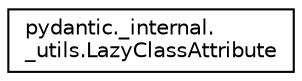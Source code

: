 digraph "Graphical Class Hierarchy"
{
 // LATEX_PDF_SIZE
  edge [fontname="Helvetica",fontsize="10",labelfontname="Helvetica",labelfontsize="10"];
  node [fontname="Helvetica",fontsize="10",shape=record];
  rankdir="LR";
  Node0 [label="pydantic._internal.\l_utils.LazyClassAttribute",height=0.2,width=0.4,color="black", fillcolor="white", style="filled",URL="$classpydantic_1_1__internal_1_1__utils_1_1LazyClassAttribute.html",tooltip=" "];
}
